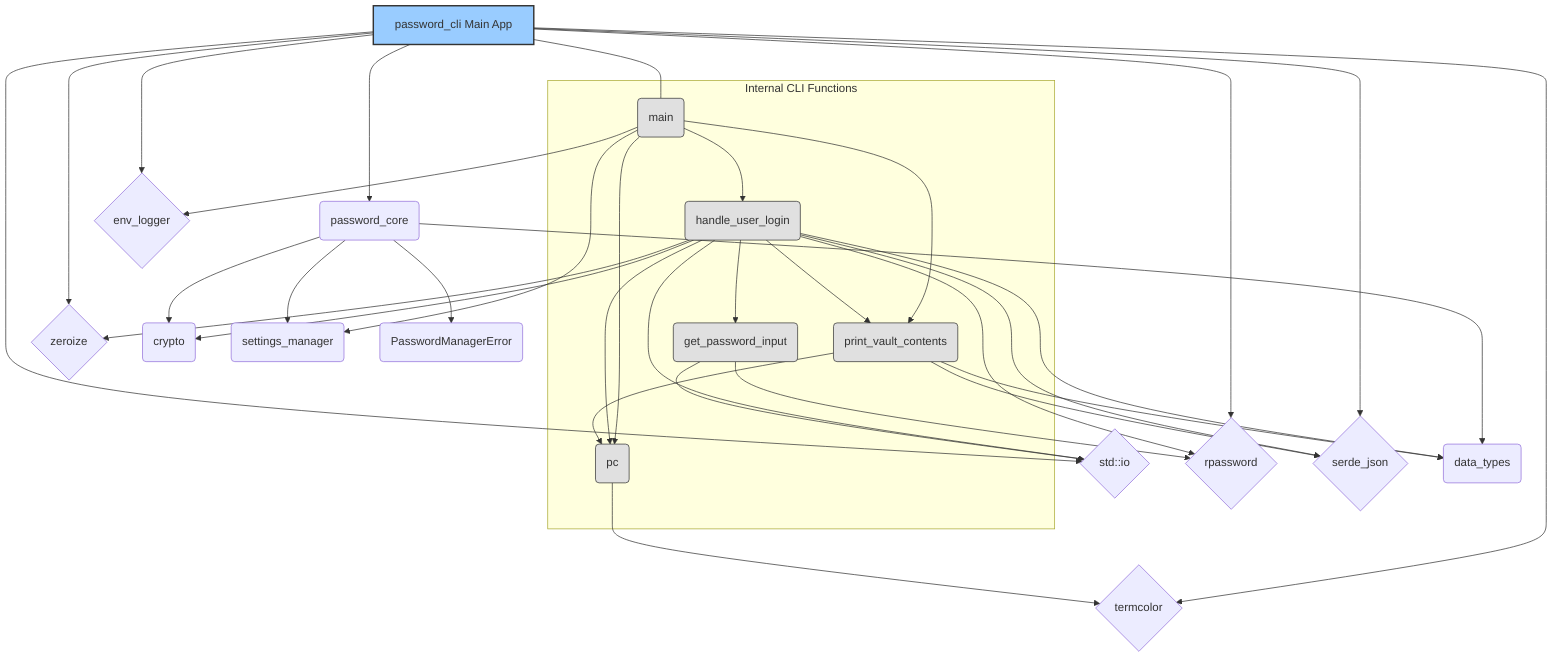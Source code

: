 graph TD
    A[password_cli Main App] --> B(password_core);
    A --> C{std::io};
    A --> D{termcolor};
    A --> E{rpassword};
    A --> F{serde_json};
    A --> G{zeroize};
    A --> H{env_logger};

    B --> B1(crypto);
    B --> B2(data_types);
    B --> B3(settings_manager);
    B --> B4(PasswordManagerError);

    subgraph Internal CLI Functions
        Z1(main);
        Z2(handle_user_login);
        Z3(print_vault_contents);
        Z4(get_password_input);
        Z5(pc);
    end

    A --- Z1;
    Z1 --> Z2;
    Z1 --> Z5;
    Z1 --> Z3;
    Z1 --> B3;
    Z1 --> H;

    Z2 --> Z5;
    Z2 --> Z4;
    Z2 --> B1;
    Z2 --> B2;
    Z2 --> Z3;
    Z2 --> C;
    Z2 --> E;
    Z2 --> F;
    Z2 --> G;

    Z3 --> Z5;
    Z3 --> B2;
    Z3 --> F;

    Z4 --> C;
    Z4 --> E;

    Z5 --> D;

    style A fill:#9cf,stroke:#333,stroke-width:2px
    style Z1 fill:#e0e0e0,stroke:#333,stroke-width:1px
    style Z2 fill:#e0e0e0,stroke:#333,stroke-width:1px
    style Z3 fill:#e0e0e0,stroke:#333,stroke-width:1px
    style Z4 fill:#e0e0e0,stroke:#333,stroke-width:1px
    style Z5 fill:#e0e0e0,stroke:#333,stroke-width:1px